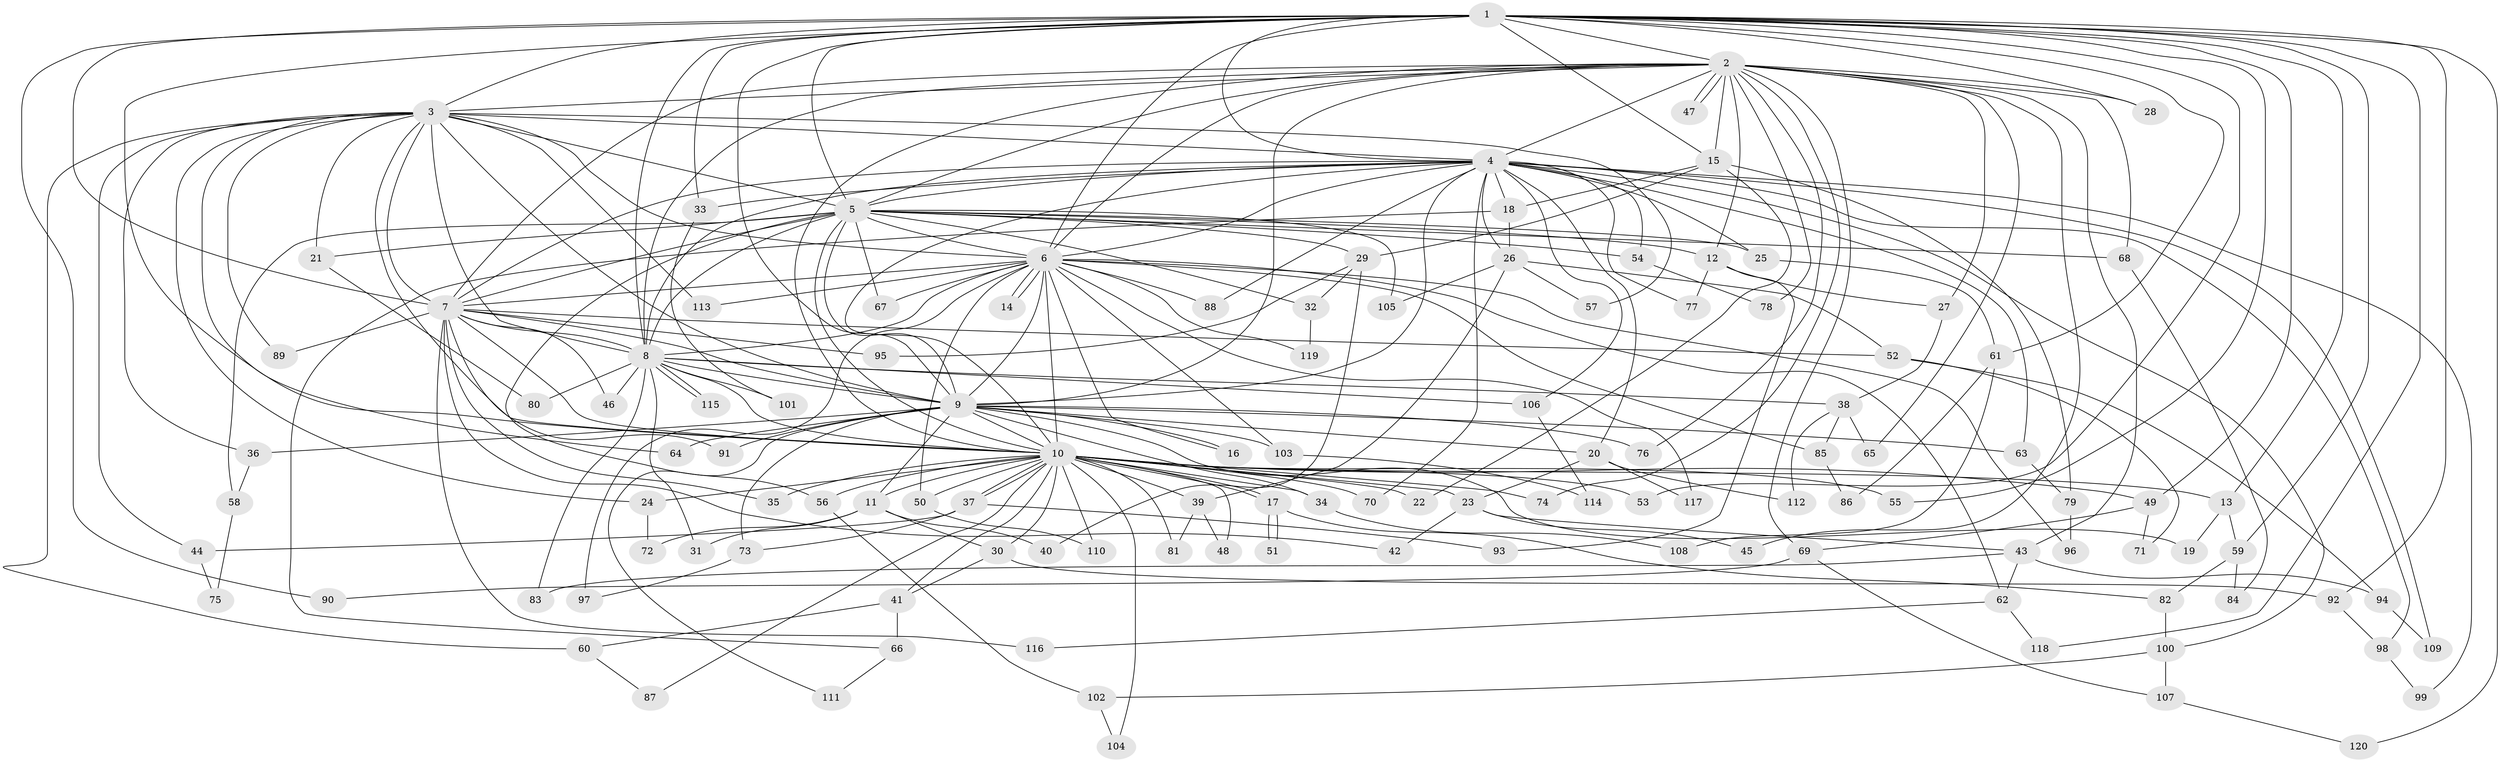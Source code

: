 // Generated by graph-tools (version 1.1) at 2025/49/03/09/25 03:49:38]
// undirected, 120 vertices, 265 edges
graph export_dot {
graph [start="1"]
  node [color=gray90,style=filled];
  1;
  2;
  3;
  4;
  5;
  6;
  7;
  8;
  9;
  10;
  11;
  12;
  13;
  14;
  15;
  16;
  17;
  18;
  19;
  20;
  21;
  22;
  23;
  24;
  25;
  26;
  27;
  28;
  29;
  30;
  31;
  32;
  33;
  34;
  35;
  36;
  37;
  38;
  39;
  40;
  41;
  42;
  43;
  44;
  45;
  46;
  47;
  48;
  49;
  50;
  51;
  52;
  53;
  54;
  55;
  56;
  57;
  58;
  59;
  60;
  61;
  62;
  63;
  64;
  65;
  66;
  67;
  68;
  69;
  70;
  71;
  72;
  73;
  74;
  75;
  76;
  77;
  78;
  79;
  80;
  81;
  82;
  83;
  84;
  85;
  86;
  87;
  88;
  89;
  90;
  91;
  92;
  93;
  94;
  95;
  96;
  97;
  98;
  99;
  100;
  101;
  102;
  103;
  104;
  105;
  106;
  107;
  108;
  109;
  110;
  111;
  112;
  113;
  114;
  115;
  116;
  117;
  118;
  119;
  120;
  1 -- 2;
  1 -- 3;
  1 -- 4;
  1 -- 5;
  1 -- 6;
  1 -- 7;
  1 -- 8;
  1 -- 9;
  1 -- 10;
  1 -- 13;
  1 -- 15;
  1 -- 28;
  1 -- 33;
  1 -- 49;
  1 -- 53;
  1 -- 55;
  1 -- 59;
  1 -- 61;
  1 -- 90;
  1 -- 92;
  1 -- 118;
  1 -- 120;
  2 -- 3;
  2 -- 4;
  2 -- 5;
  2 -- 6;
  2 -- 7;
  2 -- 8;
  2 -- 9;
  2 -- 10;
  2 -- 12;
  2 -- 15;
  2 -- 27;
  2 -- 28;
  2 -- 43;
  2 -- 45;
  2 -- 47;
  2 -- 47;
  2 -- 65;
  2 -- 68;
  2 -- 69;
  2 -- 74;
  2 -- 76;
  2 -- 78;
  3 -- 4;
  3 -- 5;
  3 -- 6;
  3 -- 7;
  3 -- 8;
  3 -- 9;
  3 -- 10;
  3 -- 21;
  3 -- 24;
  3 -- 36;
  3 -- 44;
  3 -- 57;
  3 -- 60;
  3 -- 64;
  3 -- 89;
  3 -- 113;
  4 -- 5;
  4 -- 6;
  4 -- 7;
  4 -- 8;
  4 -- 9;
  4 -- 10;
  4 -- 18;
  4 -- 20;
  4 -- 25;
  4 -- 26;
  4 -- 33;
  4 -- 54;
  4 -- 63;
  4 -- 70;
  4 -- 77;
  4 -- 88;
  4 -- 98;
  4 -- 99;
  4 -- 100;
  4 -- 106;
  4 -- 109;
  5 -- 6;
  5 -- 7;
  5 -- 8;
  5 -- 9;
  5 -- 10;
  5 -- 12;
  5 -- 21;
  5 -- 25;
  5 -- 29;
  5 -- 32;
  5 -- 54;
  5 -- 56;
  5 -- 58;
  5 -- 67;
  5 -- 68;
  5 -- 105;
  6 -- 7;
  6 -- 8;
  6 -- 9;
  6 -- 10;
  6 -- 14;
  6 -- 14;
  6 -- 16;
  6 -- 50;
  6 -- 62;
  6 -- 67;
  6 -- 85;
  6 -- 88;
  6 -- 96;
  6 -- 97;
  6 -- 103;
  6 -- 113;
  6 -- 117;
  6 -- 119;
  7 -- 8;
  7 -- 9;
  7 -- 10;
  7 -- 35;
  7 -- 42;
  7 -- 46;
  7 -- 52;
  7 -- 89;
  7 -- 91;
  7 -- 95;
  7 -- 116;
  8 -- 9;
  8 -- 10;
  8 -- 31;
  8 -- 38;
  8 -- 46;
  8 -- 80;
  8 -- 83;
  8 -- 101;
  8 -- 106;
  8 -- 115;
  8 -- 115;
  9 -- 10;
  9 -- 11;
  9 -- 16;
  9 -- 19;
  9 -- 20;
  9 -- 34;
  9 -- 36;
  9 -- 63;
  9 -- 64;
  9 -- 73;
  9 -- 76;
  9 -- 91;
  9 -- 103;
  9 -- 111;
  10 -- 11;
  10 -- 13;
  10 -- 17;
  10 -- 17;
  10 -- 22;
  10 -- 23;
  10 -- 24;
  10 -- 30;
  10 -- 34;
  10 -- 35;
  10 -- 37;
  10 -- 37;
  10 -- 39;
  10 -- 41;
  10 -- 48;
  10 -- 49;
  10 -- 50;
  10 -- 53;
  10 -- 55;
  10 -- 56;
  10 -- 70;
  10 -- 74;
  10 -- 81;
  10 -- 87;
  10 -- 104;
  10 -- 110;
  11 -- 30;
  11 -- 31;
  11 -- 40;
  11 -- 72;
  12 -- 27;
  12 -- 77;
  12 -- 93;
  13 -- 19;
  13 -- 59;
  15 -- 18;
  15 -- 22;
  15 -- 29;
  15 -- 79;
  17 -- 51;
  17 -- 51;
  17 -- 82;
  18 -- 26;
  18 -- 66;
  20 -- 23;
  20 -- 112;
  20 -- 117;
  21 -- 80;
  23 -- 42;
  23 -- 43;
  23 -- 45;
  24 -- 72;
  25 -- 61;
  26 -- 39;
  26 -- 52;
  26 -- 57;
  26 -- 105;
  27 -- 38;
  29 -- 32;
  29 -- 40;
  29 -- 95;
  30 -- 41;
  30 -- 92;
  32 -- 119;
  33 -- 101;
  34 -- 108;
  36 -- 58;
  37 -- 44;
  37 -- 73;
  37 -- 93;
  38 -- 65;
  38 -- 85;
  38 -- 112;
  39 -- 48;
  39 -- 81;
  41 -- 60;
  41 -- 66;
  43 -- 62;
  43 -- 83;
  43 -- 94;
  44 -- 75;
  49 -- 69;
  49 -- 71;
  50 -- 110;
  52 -- 71;
  52 -- 94;
  54 -- 78;
  56 -- 102;
  58 -- 75;
  59 -- 82;
  59 -- 84;
  60 -- 87;
  61 -- 86;
  61 -- 108;
  62 -- 116;
  62 -- 118;
  63 -- 79;
  66 -- 111;
  68 -- 84;
  69 -- 90;
  69 -- 107;
  73 -- 97;
  79 -- 96;
  82 -- 100;
  85 -- 86;
  92 -- 98;
  94 -- 109;
  98 -- 99;
  100 -- 102;
  100 -- 107;
  102 -- 104;
  103 -- 114;
  106 -- 114;
  107 -- 120;
}
